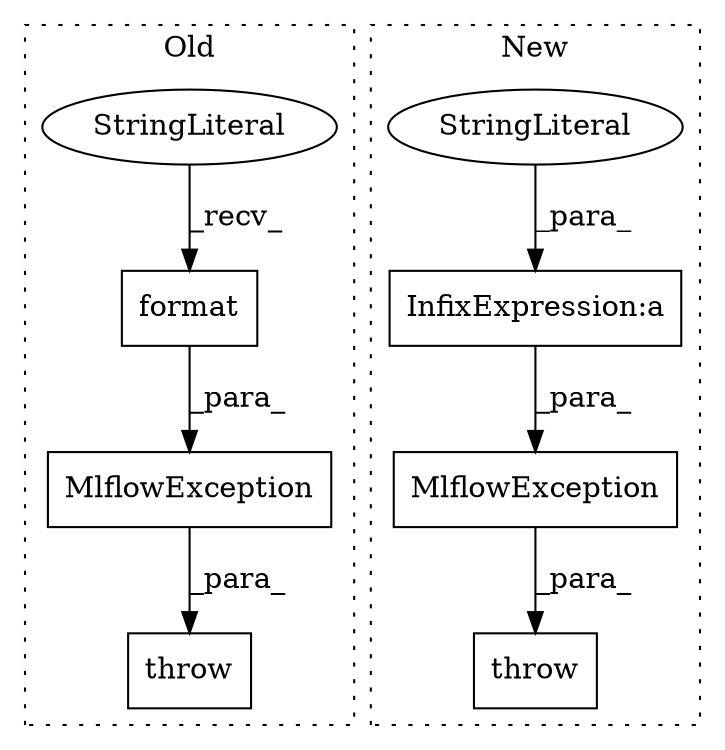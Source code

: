 digraph G {
subgraph cluster0 {
1 [label="MlflowException" a="32" s="7655,7755" l="16,1" shape="box"];
3 [label="throw" a="53" s="7649" l="6" shape="box"];
5 [label="format" a="32" s="7735,7754" l="7,1" shape="box"];
6 [label="StringLiteral" a="45" s="7671" l="63" shape="ellipse"];
label = "Old";
style="dotted";
}
subgraph cluster1 {
2 [label="MlflowException" a="32" s="8253,8385" l="16,1" shape="box"];
4 [label="throw" a="53" s="8247" l="6" shape="box"];
7 [label="InfixExpression:a" a="27" s="8317" l="3" shape="box"];
8 [label="StringLiteral" a="45" s="8320" l="49" shape="ellipse"];
label = "New";
style="dotted";
}
1 -> 3 [label="_para_"];
2 -> 4 [label="_para_"];
5 -> 1 [label="_para_"];
6 -> 5 [label="_recv_"];
7 -> 2 [label="_para_"];
8 -> 7 [label="_para_"];
}
